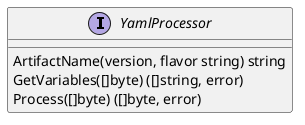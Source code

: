 @startuml
interface YamlProcessor{
 {method} ArtifactName(version, flavor string) string
 {method} GetVariables([]byte) ([]string, error)
 {method} Process([]byte) ([]byte, error)
}
@enduml
